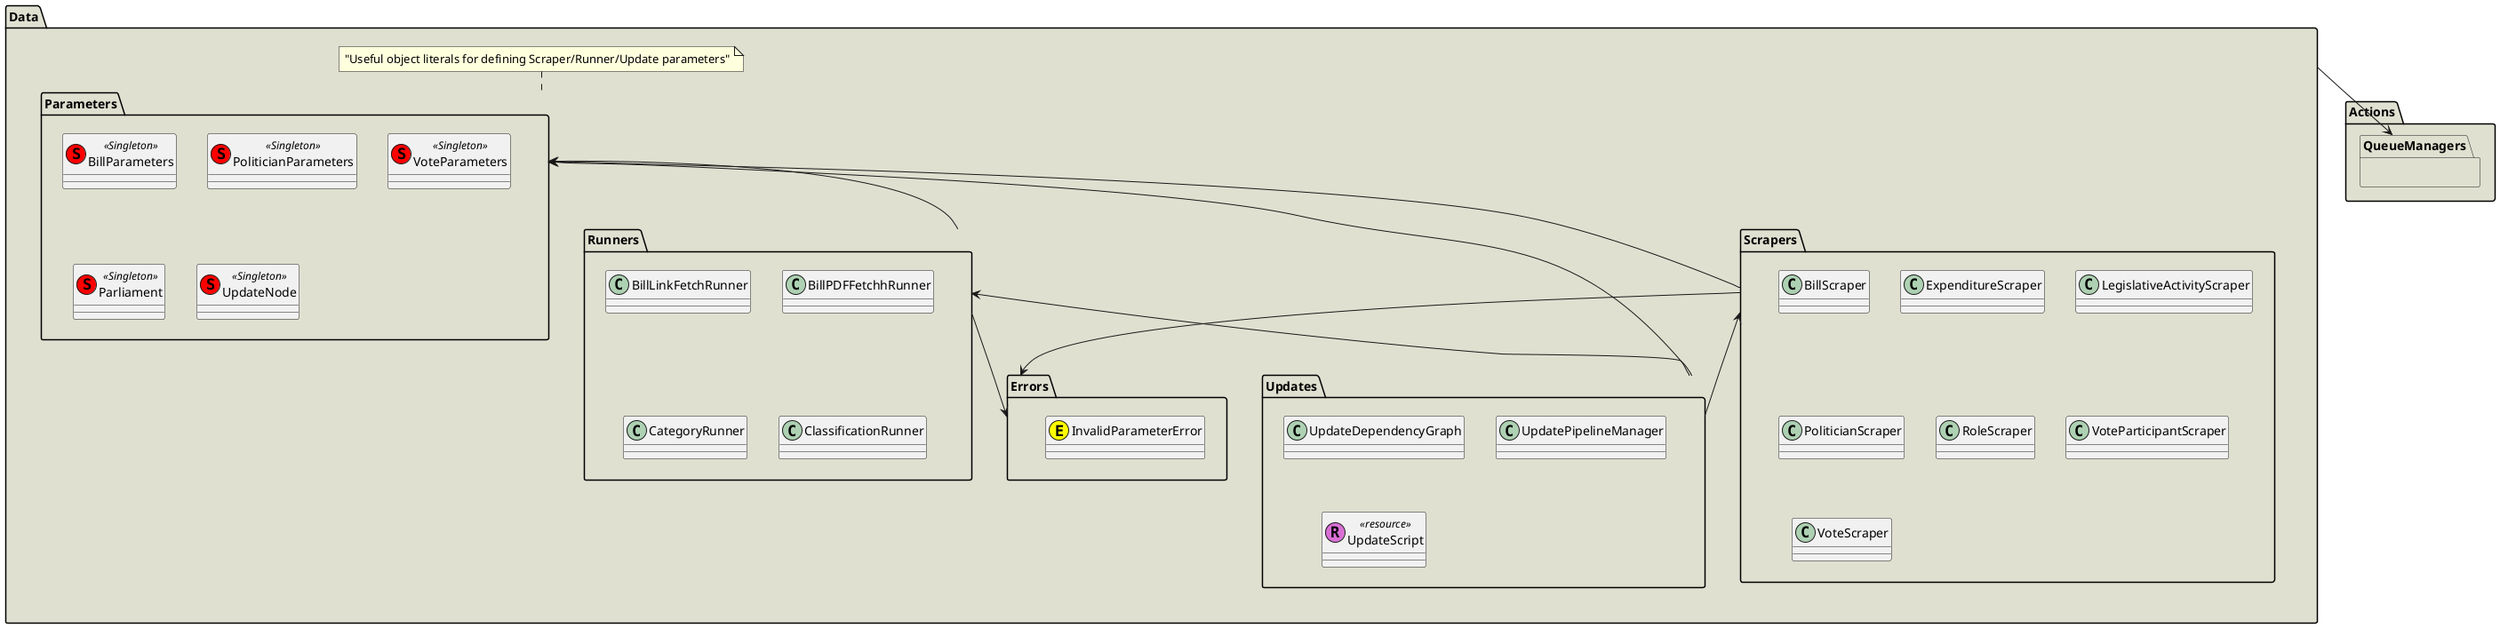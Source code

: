 @startuml
package Actions #e0e0d1 {
    package QueueManagers #e0e0d1 {}
}


package Data #e0e0d1 {
    package Errors #e0e0d1 {
        class InvalidParameterError <<E, yellow>>
    }
    package Runners #e0e0d1 {
        class BillLinkFetchRunner
        class BillPDFFetchhRunner
        class CategoryRunner
        class ClassificationRunner
    }
    package Scrapers #e0e0d1 {
        class BillScraper
        class ExpenditureScraper
        class LegislativeActivityScraper
        class PoliticianScraper
        class RoleScraper
        class VoteParticipantScraper
        class VoteScraper
    }
    package Updates #e0e0d1 {
        class UpdateDependencyGraph
        class UpdatePipelineManager
        class UpdateScript <<(R, Orchid) resource>>
    }
    package Parameters #e0e0d1 {
        class BillParameters <<(S, red) Singleton>>
        class PoliticianParameters <<(S, red) Singleton>>
        class VoteParameters <<(S, red) Singleton>>
        class Parliament <<(S, red) Singleton>>
        class UpdateNode <<(S, red) Singleton>>
    }
    note top of Parameters: "Useful object literals for defining Scraper/Runner/Update parameters"
    Scrapers <-- Updates
    Runners <-- Updates
    Parameters <-- Scrapers
    Parameters <-- Runners
    Parameters <-- Updates
    Scrapers --> Errors
    Runners --> Errors
}
Data --> QueueManagers


@enduml
